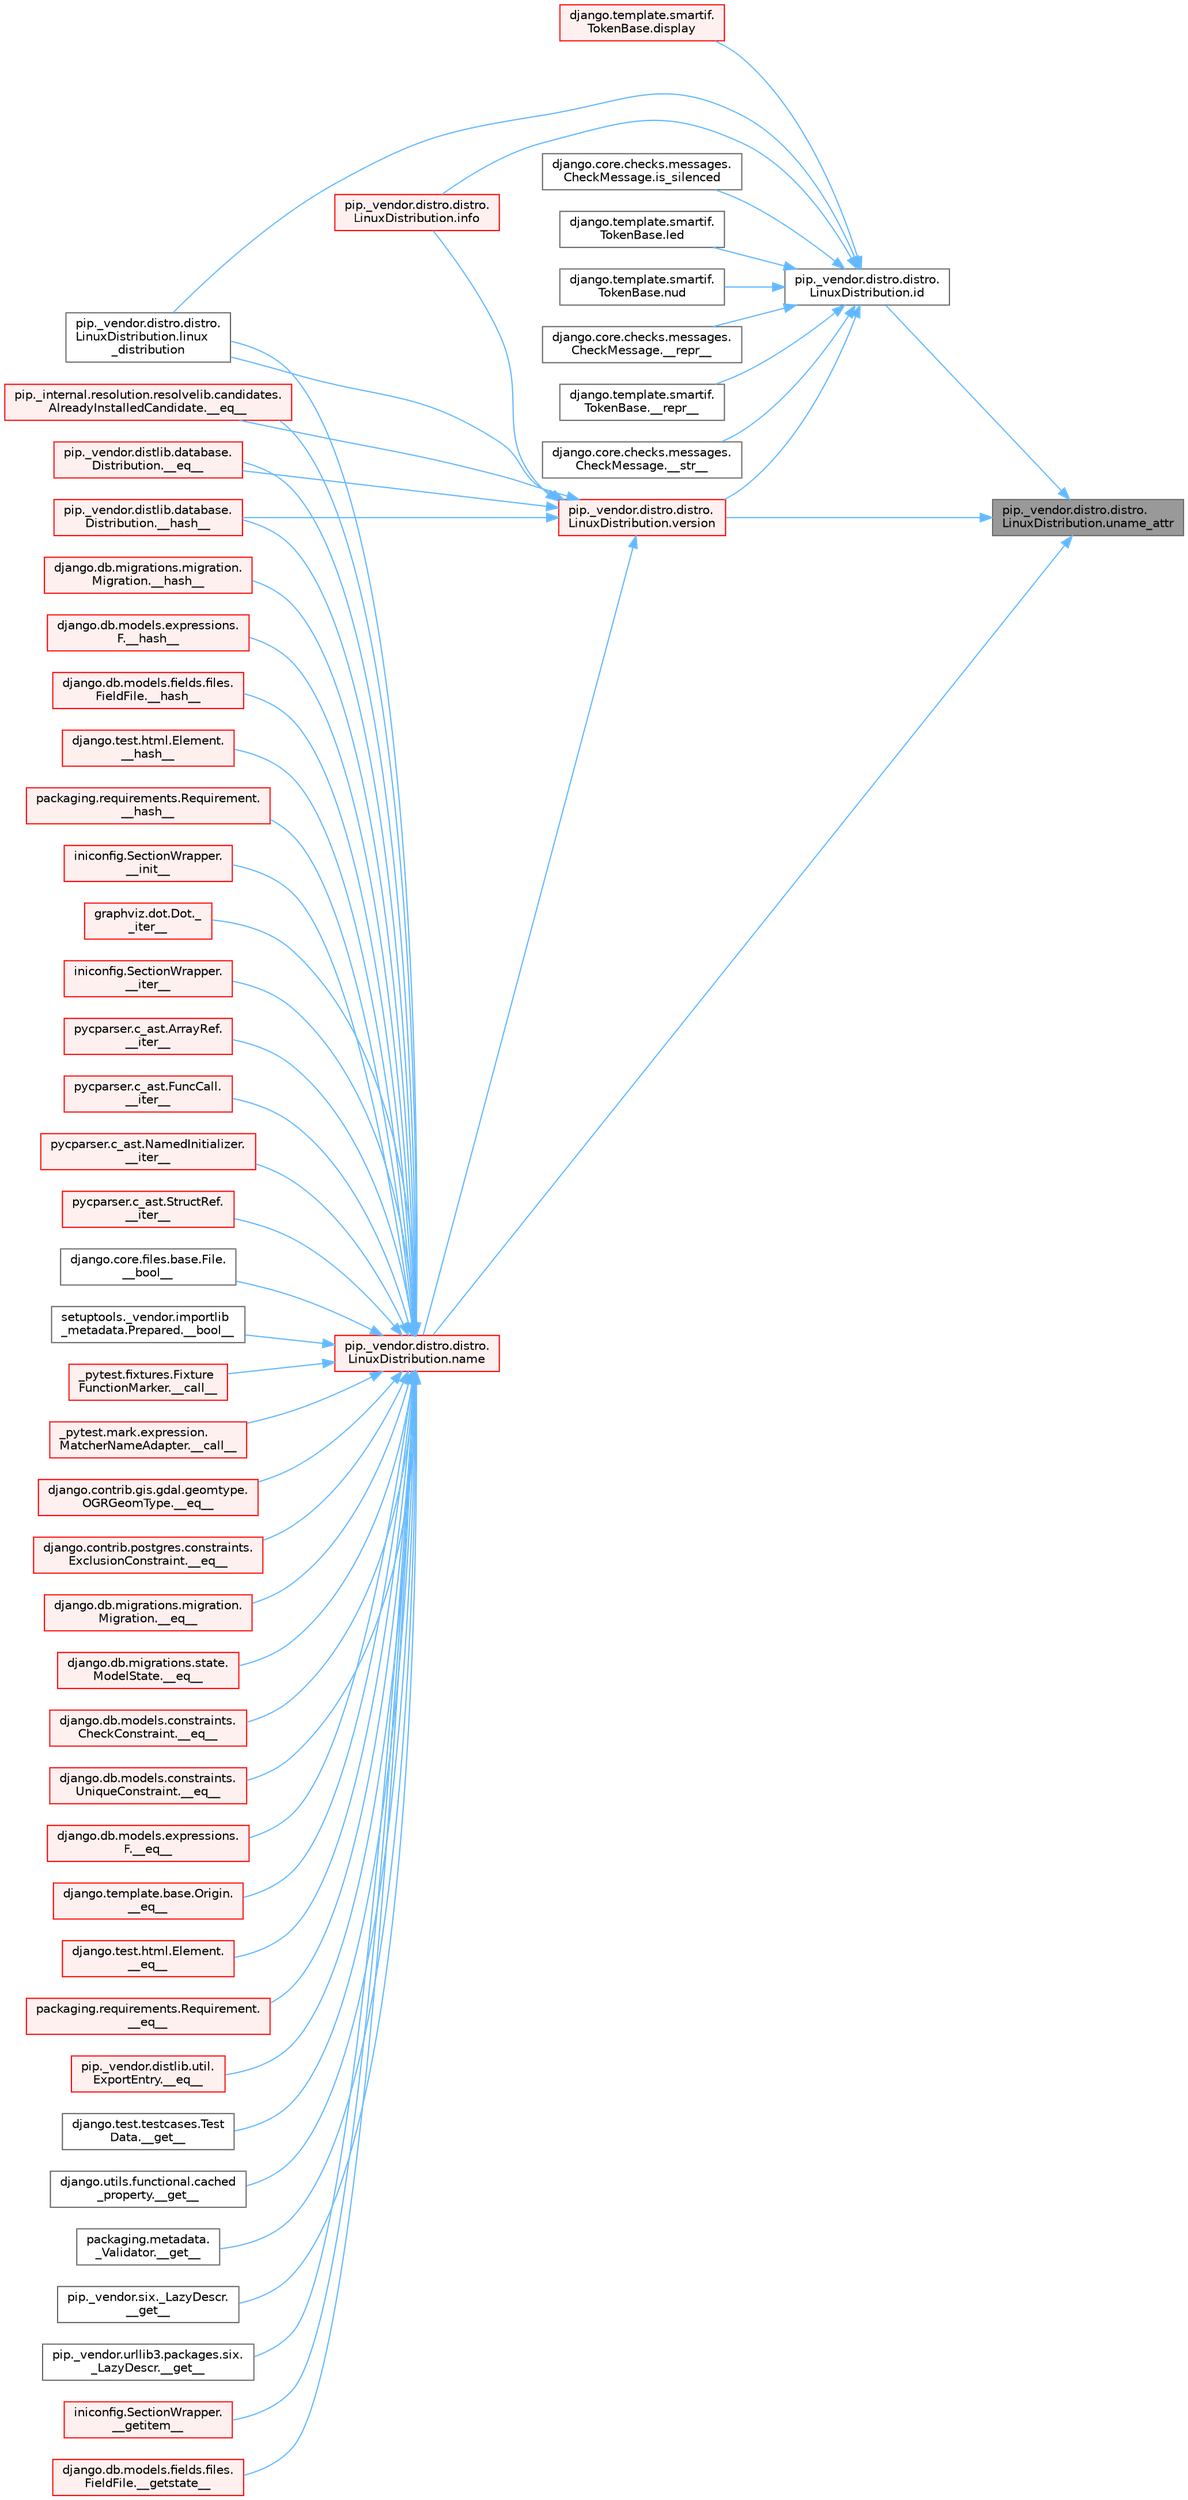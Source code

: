 digraph "pip._vendor.distro.distro.LinuxDistribution.uname_attr"
{
 // LATEX_PDF_SIZE
  bgcolor="transparent";
  edge [fontname=Helvetica,fontsize=10,labelfontname=Helvetica,labelfontsize=10];
  node [fontname=Helvetica,fontsize=10,shape=box,height=0.2,width=0.4];
  rankdir="RL";
  Node1 [id="Node000001",label="pip._vendor.distro.distro.\lLinuxDistribution.uname_attr",height=0.2,width=0.4,color="gray40", fillcolor="grey60", style="filled", fontcolor="black",tooltip=" "];
  Node1 -> Node2 [id="edge1_Node000001_Node000002",dir="back",color="steelblue1",style="solid",tooltip=" "];
  Node2 [id="Node000002",label="pip._vendor.distro.distro.\lLinuxDistribution.id",height=0.2,width=0.4,color="grey40", fillcolor="white", style="filled",URL="$classpip_1_1__vendor_1_1distro_1_1distro_1_1_linux_distribution.html#aec57d97b3bd82778371db7afa1d5b877",tooltip=" "];
  Node2 -> Node3 [id="edge2_Node000002_Node000003",dir="back",color="steelblue1",style="solid",tooltip=" "];
  Node3 [id="Node000003",label="django.core.checks.messages.\lCheckMessage.__repr__",height=0.2,width=0.4,color="grey40", fillcolor="white", style="filled",URL="$classdjango_1_1core_1_1checks_1_1messages_1_1_check_message.html#aacd437544c605df73955ce188f1ec16c",tooltip=" "];
  Node2 -> Node4 [id="edge3_Node000002_Node000004",dir="back",color="steelblue1",style="solid",tooltip=" "];
  Node4 [id="Node000004",label="django.template.smartif.\lTokenBase.__repr__",height=0.2,width=0.4,color="grey40", fillcolor="white", style="filled",URL="$classdjango_1_1template_1_1smartif_1_1_token_base.html#a8ee61204df12d80d48cdb6e41f74b94c",tooltip=" "];
  Node2 -> Node5 [id="edge4_Node000002_Node000005",dir="back",color="steelblue1",style="solid",tooltip=" "];
  Node5 [id="Node000005",label="django.core.checks.messages.\lCheckMessage.__str__",height=0.2,width=0.4,color="grey40", fillcolor="white", style="filled",URL="$classdjango_1_1core_1_1checks_1_1messages_1_1_check_message.html#a5a594547b767061367294e697ac8af32",tooltip=" "];
  Node2 -> Node6 [id="edge5_Node000002_Node000006",dir="back",color="steelblue1",style="solid",tooltip=" "];
  Node6 [id="Node000006",label="django.template.smartif.\lTokenBase.display",height=0.2,width=0.4,color="red", fillcolor="#FFF0F0", style="filled",URL="$classdjango_1_1template_1_1smartif_1_1_token_base.html#af8ccd5b8a53d5f0cd5f3f3e853752070",tooltip=" "];
  Node2 -> Node2457 [id="edge6_Node000002_Node002457",dir="back",color="steelblue1",style="solid",tooltip=" "];
  Node2457 [id="Node002457",label="pip._vendor.distro.distro.\lLinuxDistribution.info",height=0.2,width=0.4,color="red", fillcolor="#FFF0F0", style="filled",URL="$classpip_1_1__vendor_1_1distro_1_1distro_1_1_linux_distribution.html#a006af842ff29a5797a718d5b6f853c95",tooltip=" "];
  Node2 -> Node3184 [id="edge7_Node000002_Node003184",dir="back",color="steelblue1",style="solid",tooltip=" "];
  Node3184 [id="Node003184",label="django.core.checks.messages.\lCheckMessage.is_silenced",height=0.2,width=0.4,color="grey40", fillcolor="white", style="filled",URL="$classdjango_1_1core_1_1checks_1_1messages_1_1_check_message.html#a060352835bfe4fe7ba9558592c1cc04f",tooltip=" "];
  Node2 -> Node3185 [id="edge8_Node000002_Node003185",dir="back",color="steelblue1",style="solid",tooltip=" "];
  Node3185 [id="Node003185",label="django.template.smartif.\lTokenBase.led",height=0.2,width=0.4,color="grey40", fillcolor="white", style="filled",URL="$classdjango_1_1template_1_1smartif_1_1_token_base.html#aa7547de5b3294682f4ce0a9abbb26756",tooltip=" "];
  Node2 -> Node2041 [id="edge9_Node000002_Node002041",dir="back",color="steelblue1",style="solid",tooltip=" "];
  Node2041 [id="Node002041",label="pip._vendor.distro.distro.\lLinuxDistribution.linux\l_distribution",height=0.2,width=0.4,color="grey40", fillcolor="white", style="filled",URL="$classpip_1_1__vendor_1_1distro_1_1distro_1_1_linux_distribution.html#a3babc6762bf16e331f59bf3b90d820ee",tooltip=" "];
  Node2 -> Node3186 [id="edge10_Node000002_Node003186",dir="back",color="steelblue1",style="solid",tooltip=" "];
  Node3186 [id="Node003186",label="django.template.smartif.\lTokenBase.nud",height=0.2,width=0.4,color="grey40", fillcolor="white", style="filled",URL="$classdjango_1_1template_1_1smartif_1_1_token_base.html#ad1a7cd0a1aea26a6cc69c4973e1d7e76",tooltip=" "];
  Node2 -> Node3187 [id="edge11_Node000002_Node003187",dir="back",color="steelblue1",style="solid",tooltip=" "];
  Node3187 [id="Node003187",label="pip._vendor.distro.distro.\lLinuxDistribution.version",height=0.2,width=0.4,color="red", fillcolor="#FFF0F0", style="filled",URL="$classpip_1_1__vendor_1_1distro_1_1distro_1_1_linux_distribution.html#a35f4d1557d49774f4cb5c3f52fca0676",tooltip=" "];
  Node3187 -> Node1000 [id="edge12_Node003187_Node001000",dir="back",color="steelblue1",style="solid",tooltip=" "];
  Node1000 [id="Node001000",label="pip._internal.resolution.resolvelib.candidates.\lAlreadyInstalledCandidate.__eq__",height=0.2,width=0.4,color="red", fillcolor="#FFF0F0", style="filled",URL="$classpip_1_1__internal_1_1resolution_1_1resolvelib_1_1candidates_1_1_already_installed_candidate.html#a94393be14236fb68b64ac2b9f1e89d53",tooltip=" "];
  Node3187 -> Node1001 [id="edge13_Node003187_Node001001",dir="back",color="steelblue1",style="solid",tooltip=" "];
  Node1001 [id="Node001001",label="pip._vendor.distlib.database.\lDistribution.__eq__",height=0.2,width=0.4,color="red", fillcolor="#FFF0F0", style="filled",URL="$classpip_1_1__vendor_1_1distlib_1_1database_1_1_distribution.html#aba7030b239fad6f8faac6fcb9bec27c2",tooltip=" "];
  Node3187 -> Node1015 [id="edge14_Node003187_Node001015",dir="back",color="steelblue1",style="solid",tooltip=" "];
  Node1015 [id="Node001015",label="pip._vendor.distlib.database.\lDistribution.__hash__",height=0.2,width=0.4,color="red", fillcolor="#FFF0F0", style="filled",URL="$classpip_1_1__vendor_1_1distlib_1_1database_1_1_distribution.html#af9d117c9909f8cbf07f12c723b145c3b",tooltip=" "];
  Node3187 -> Node2457 [id="edge15_Node003187_Node002457",dir="back",color="steelblue1",style="solid",tooltip=" "];
  Node3187 -> Node2041 [id="edge16_Node003187_Node002041",dir="back",color="steelblue1",style="solid",tooltip=" "];
  Node3187 -> Node2505 [id="edge17_Node003187_Node002505",dir="back",color="steelblue1",style="solid",tooltip=" "];
  Node2505 [id="Node002505",label="pip._vendor.distro.distro.\lLinuxDistribution.name",height=0.2,width=0.4,color="red", fillcolor="#FFF0F0", style="filled",URL="$classpip_1_1__vendor_1_1distro_1_1distro_1_1_linux_distribution.html#a0f30009e5f86e89a27bd187e8a759e32",tooltip=" "];
  Node2505 -> Node989 [id="edge18_Node002505_Node000989",dir="back",color="steelblue1",style="solid",tooltip=" "];
  Node989 [id="Node000989",label="django.core.files.base.File.\l__bool__",height=0.2,width=0.4,color="grey40", fillcolor="white", style="filled",URL="$classdjango_1_1core_1_1files_1_1base_1_1_file.html#adf07dd46020c7160b2257d9e3da4bc43",tooltip=" "];
  Node2505 -> Node990 [id="edge19_Node002505_Node000990",dir="back",color="steelblue1",style="solid",tooltip=" "];
  Node990 [id="Node000990",label="setuptools._vendor.importlib\l_metadata.Prepared.__bool__",height=0.2,width=0.4,color="grey40", fillcolor="white", style="filled",URL="$classsetuptools_1_1__vendor_1_1importlib__metadata_1_1_prepared.html#a0395661b38fe11742f24c0482962b913",tooltip=" "];
  Node2505 -> Node991 [id="edge20_Node002505_Node000991",dir="back",color="steelblue1",style="solid",tooltip=" "];
  Node991 [id="Node000991",label="_pytest.fixtures.Fixture\lFunctionMarker.__call__",height=0.2,width=0.4,color="red", fillcolor="#FFF0F0", style="filled",URL="$class__pytest_1_1fixtures_1_1_fixture_function_marker.html#acc9c789cb8d19388b24d740159ba305d",tooltip=" "];
  Node2505 -> Node992 [id="edge21_Node002505_Node000992",dir="back",color="steelblue1",style="solid",tooltip=" "];
  Node992 [id="Node000992",label="_pytest.mark.expression.\lMatcherNameAdapter.__call__",height=0.2,width=0.4,color="red", fillcolor="#FFF0F0", style="filled",URL="$class__pytest_1_1mark_1_1expression_1_1_matcher_name_adapter.html#a7ecd7564e2e67d5ac026d25db1466389",tooltip=" "];
  Node2505 -> Node993 [id="edge22_Node002505_Node000993",dir="back",color="steelblue1",style="solid",tooltip=" "];
  Node993 [id="Node000993",label="django.contrib.gis.gdal.geomtype.\lOGRGeomType.__eq__",height=0.2,width=0.4,color="red", fillcolor="#FFF0F0", style="filled",URL="$classdjango_1_1contrib_1_1gis_1_1gdal_1_1geomtype_1_1_o_g_r_geom_type.html#a878253f899634c312b64add448108474",tooltip=" "];
  Node2505 -> Node528 [id="edge23_Node002505_Node000528",dir="back",color="steelblue1",style="solid",tooltip=" "];
  Node528 [id="Node000528",label="django.contrib.postgres.constraints.\lExclusionConstraint.__eq__",height=0.2,width=0.4,color="red", fillcolor="#FFF0F0", style="filled",URL="$classdjango_1_1contrib_1_1postgres_1_1constraints_1_1_exclusion_constraint.html#af496d048323e51177e1239475f9fe47c",tooltip=" "];
  Node2505 -> Node994 [id="edge24_Node002505_Node000994",dir="back",color="steelblue1",style="solid",tooltip=" "];
  Node994 [id="Node000994",label="django.db.migrations.migration.\lMigration.__eq__",height=0.2,width=0.4,color="red", fillcolor="#FFF0F0", style="filled",URL="$classdjango_1_1db_1_1migrations_1_1migration_1_1_migration.html#a0234090d18f01ee0a7a23b98a036ac79",tooltip=" "];
  Node2505 -> Node995 [id="edge25_Node002505_Node000995",dir="back",color="steelblue1",style="solid",tooltip=" "];
  Node995 [id="Node000995",label="django.db.migrations.state.\lModelState.__eq__",height=0.2,width=0.4,color="red", fillcolor="#FFF0F0", style="filled",URL="$classdjango_1_1db_1_1migrations_1_1state_1_1_model_state.html#ae338faa36574cfa53f86dac5ac80176d",tooltip=" "];
  Node2505 -> Node792 [id="edge26_Node002505_Node000792",dir="back",color="steelblue1",style="solid",tooltip=" "];
  Node792 [id="Node000792",label="django.db.models.constraints.\lCheckConstraint.__eq__",height=0.2,width=0.4,color="red", fillcolor="#FFF0F0", style="filled",URL="$classdjango_1_1db_1_1models_1_1constraints_1_1_check_constraint.html#a55875a553e53009967129f8b8a269475",tooltip=" "];
  Node2505 -> Node529 [id="edge27_Node002505_Node000529",dir="back",color="steelblue1",style="solid",tooltip=" "];
  Node529 [id="Node000529",label="django.db.models.constraints.\lUniqueConstraint.__eq__",height=0.2,width=0.4,color="red", fillcolor="#FFF0F0", style="filled",URL="$classdjango_1_1db_1_1models_1_1constraints_1_1_unique_constraint.html#a1a877e5c6def4673a480b3fd44e3ad19",tooltip=" "];
  Node2505 -> Node996 [id="edge28_Node002505_Node000996",dir="back",color="steelblue1",style="solid",tooltip=" "];
  Node996 [id="Node000996",label="django.db.models.expressions.\lF.__eq__",height=0.2,width=0.4,color="red", fillcolor="#FFF0F0", style="filled",URL="$classdjango_1_1db_1_1models_1_1expressions_1_1_f.html#ae5a4762383529ca2924f76683eede0d2",tooltip=" "];
  Node2505 -> Node997 [id="edge29_Node002505_Node000997",dir="back",color="steelblue1",style="solid",tooltip=" "];
  Node997 [id="Node000997",label="django.template.base.Origin.\l__eq__",height=0.2,width=0.4,color="red", fillcolor="#FFF0F0", style="filled",URL="$classdjango_1_1template_1_1base_1_1_origin.html#aceaf6f15e79a904eef75db1caa454d5c",tooltip=" "];
  Node2505 -> Node998 [id="edge30_Node002505_Node000998",dir="back",color="steelblue1",style="solid",tooltip=" "];
  Node998 [id="Node000998",label="django.test.html.Element.\l__eq__",height=0.2,width=0.4,color="red", fillcolor="#FFF0F0", style="filled",URL="$classdjango_1_1test_1_1html_1_1_element.html#a287e83f2ae4a6f13b9e00d7b70ee5d47",tooltip=" "];
  Node2505 -> Node999 [id="edge31_Node002505_Node000999",dir="back",color="steelblue1",style="solid",tooltip=" "];
  Node999 [id="Node000999",label="packaging.requirements.Requirement.\l__eq__",height=0.2,width=0.4,color="red", fillcolor="#FFF0F0", style="filled",URL="$classpackaging_1_1requirements_1_1_requirement.html#ae285c586a0e8b9e700b0f5f25e2c2671",tooltip=" "];
  Node2505 -> Node1000 [id="edge32_Node002505_Node001000",dir="back",color="steelblue1",style="solid",tooltip=" "];
  Node2505 -> Node1001 [id="edge33_Node002505_Node001001",dir="back",color="steelblue1",style="solid",tooltip=" "];
  Node2505 -> Node1002 [id="edge34_Node002505_Node001002",dir="back",color="steelblue1",style="solid",tooltip=" "];
  Node1002 [id="Node001002",label="pip._vendor.distlib.util.\lExportEntry.__eq__",height=0.2,width=0.4,color="red", fillcolor="#FFF0F0", style="filled",URL="$classpip_1_1__vendor_1_1distlib_1_1util_1_1_export_entry.html#a0fb0e6e2d6aa56973f97290b051c5709",tooltip=" "];
  Node2505 -> Node166 [id="edge35_Node002505_Node000166",dir="back",color="steelblue1",style="solid",tooltip=" "];
  Node166 [id="Node000166",label="django.test.testcases.Test\lData.__get__",height=0.2,width=0.4,color="grey40", fillcolor="white", style="filled",URL="$classdjango_1_1test_1_1testcases_1_1_test_data.html#a6b90c1a9262cf266d34b5e5faa257454",tooltip=" "];
  Node2505 -> Node1003 [id="edge36_Node002505_Node001003",dir="back",color="steelblue1",style="solid",tooltip=" "];
  Node1003 [id="Node001003",label="django.utils.functional.cached\l_property.__get__",height=0.2,width=0.4,color="grey40", fillcolor="white", style="filled",URL="$classdjango_1_1utils_1_1functional_1_1cached__property.html#aea06f0393fa1ebeb0e878b1df50e0ea6",tooltip=" "];
  Node2505 -> Node1004 [id="edge37_Node002505_Node001004",dir="back",color="steelblue1",style="solid",tooltip=" "];
  Node1004 [id="Node001004",label="packaging.metadata.\l_Validator.__get__",height=0.2,width=0.4,color="grey40", fillcolor="white", style="filled",URL="$classpackaging_1_1metadata_1_1___validator.html#aee57fdc6ee4e64af0551e761a2339d22",tooltip=" "];
  Node2505 -> Node1005 [id="edge38_Node002505_Node001005",dir="back",color="steelblue1",style="solid",tooltip=" "];
  Node1005 [id="Node001005",label="pip._vendor.six._LazyDescr.\l__get__",height=0.2,width=0.4,color="grey40", fillcolor="white", style="filled",URL="$classpip_1_1__vendor_1_1six_1_1___lazy_descr.html#aeb559285af794a2be524d8e532244a3e",tooltip=" "];
  Node2505 -> Node1006 [id="edge39_Node002505_Node001006",dir="back",color="steelblue1",style="solid",tooltip=" "];
  Node1006 [id="Node001006",label="pip._vendor.urllib3.packages.six.\l_LazyDescr.__get__",height=0.2,width=0.4,color="grey40", fillcolor="white", style="filled",URL="$classpip_1_1__vendor_1_1urllib3_1_1packages_1_1six_1_1___lazy_descr.html#a08ccd0501dd1c57d35df463db038355d",tooltip=" "];
  Node2505 -> Node1007 [id="edge40_Node002505_Node001007",dir="back",color="steelblue1",style="solid",tooltip=" "];
  Node1007 [id="Node001007",label="iniconfig.SectionWrapper.\l__getitem__",height=0.2,width=0.4,color="red", fillcolor="#FFF0F0", style="filled",URL="$classiniconfig_1_1_section_wrapper.html#a3fc976958f26ef38b05fa3a8e6df2a4e",tooltip=" "];
  Node2505 -> Node1008 [id="edge41_Node002505_Node001008",dir="back",color="steelblue1",style="solid",tooltip=" "];
  Node1008 [id="Node001008",label="django.db.models.fields.files.\lFieldFile.__getstate__",height=0.2,width=0.4,color="red", fillcolor="#FFF0F0", style="filled",URL="$classdjango_1_1db_1_1models_1_1fields_1_1files_1_1_field_file.html#abe72652d5f16633f345ef032fd8e3b5c",tooltip=" "];
  Node2505 -> Node1010 [id="edge42_Node002505_Node001010",dir="back",color="steelblue1",style="solid",tooltip=" "];
  Node1010 [id="Node001010",label="django.db.migrations.migration.\lMigration.__hash__",height=0.2,width=0.4,color="red", fillcolor="#FFF0F0", style="filled",URL="$classdjango_1_1db_1_1migrations_1_1migration_1_1_migration.html#aae8f7f62ce57be42f7b5af2e49edf919",tooltip=" "];
  Node2505 -> Node1011 [id="edge43_Node002505_Node001011",dir="back",color="steelblue1",style="solid",tooltip=" "];
  Node1011 [id="Node001011",label="django.db.models.expressions.\lF.__hash__",height=0.2,width=0.4,color="red", fillcolor="#FFF0F0", style="filled",URL="$classdjango_1_1db_1_1models_1_1expressions_1_1_f.html#a6431516addfd350b0b6ed0e51165f7c1",tooltip=" "];
  Node2505 -> Node1012 [id="edge44_Node002505_Node001012",dir="back",color="steelblue1",style="solid",tooltip=" "];
  Node1012 [id="Node001012",label="django.db.models.fields.files.\lFieldFile.__hash__",height=0.2,width=0.4,color="red", fillcolor="#FFF0F0", style="filled",URL="$classdjango_1_1db_1_1models_1_1fields_1_1files_1_1_field_file.html#a3d0916f2296d973216a37e30a933c401",tooltip=" "];
  Node2505 -> Node1013 [id="edge45_Node002505_Node001013",dir="back",color="steelblue1",style="solid",tooltip=" "];
  Node1013 [id="Node001013",label="django.test.html.Element.\l__hash__",height=0.2,width=0.4,color="red", fillcolor="#FFF0F0", style="filled",URL="$classdjango_1_1test_1_1html_1_1_element.html#a9e783fdad624f8860a95fe7662ea85f3",tooltip=" "];
  Node2505 -> Node1014 [id="edge46_Node002505_Node001014",dir="back",color="steelblue1",style="solid",tooltip=" "];
  Node1014 [id="Node001014",label="packaging.requirements.Requirement.\l__hash__",height=0.2,width=0.4,color="red", fillcolor="#FFF0F0", style="filled",URL="$classpackaging_1_1requirements_1_1_requirement.html#a69426ed6e3cc347033b3096195023bfc",tooltip=" "];
  Node2505 -> Node1015 [id="edge47_Node002505_Node001015",dir="back",color="steelblue1",style="solid",tooltip=" "];
  Node2505 -> Node1016 [id="edge48_Node002505_Node001016",dir="back",color="steelblue1",style="solid",tooltip=" "];
  Node1016 [id="Node001016",label="iniconfig.SectionWrapper.\l__init__",height=0.2,width=0.4,color="red", fillcolor="#FFF0F0", style="filled",URL="$classiniconfig_1_1_section_wrapper.html#ac789fd178fa19b9e39994b6f79265620",tooltip=" "];
  Node2505 -> Node1017 [id="edge49_Node002505_Node001017",dir="back",color="steelblue1",style="solid",tooltip=" "];
  Node1017 [id="Node001017",label="graphviz.dot.Dot._\l_iter__",height=0.2,width=0.4,color="red", fillcolor="#FFF0F0", style="filled",URL="$classgraphviz_1_1dot_1_1_dot.html#ad581ae397ceb7e0bef9698433ce3a2a4",tooltip=" "];
  Node2505 -> Node1018 [id="edge50_Node002505_Node001018",dir="back",color="steelblue1",style="solid",tooltip=" "];
  Node1018 [id="Node001018",label="iniconfig.SectionWrapper.\l__iter__",height=0.2,width=0.4,color="red", fillcolor="#FFF0F0", style="filled",URL="$classiniconfig_1_1_section_wrapper.html#a7cd33b3569c0daafd76e11dcaf5bfdf2",tooltip=" "];
  Node2505 -> Node1019 [id="edge51_Node002505_Node001019",dir="back",color="steelblue1",style="solid",tooltip=" "];
  Node1019 [id="Node001019",label="pycparser.c_ast.ArrayRef.\l__iter__",height=0.2,width=0.4,color="red", fillcolor="#FFF0F0", style="filled",URL="$classpycparser_1_1c__ast_1_1_array_ref.html#a1a69033eb783e23c22da33fe4f791b6d",tooltip=" "];
  Node2505 -> Node1020 [id="edge52_Node002505_Node001020",dir="back",color="steelblue1",style="solid",tooltip=" "];
  Node1020 [id="Node001020",label="pycparser.c_ast.FuncCall.\l__iter__",height=0.2,width=0.4,color="red", fillcolor="#FFF0F0", style="filled",URL="$classpycparser_1_1c__ast_1_1_func_call.html#af6a1cc2e46c11f1e12f06f9e2de94fd5",tooltip=" "];
  Node2505 -> Node1021 [id="edge53_Node002505_Node001021",dir="back",color="steelblue1",style="solid",tooltip=" "];
  Node1021 [id="Node001021",label="pycparser.c_ast.NamedInitializer.\l__iter__",height=0.2,width=0.4,color="red", fillcolor="#FFF0F0", style="filled",URL="$classpycparser_1_1c__ast_1_1_named_initializer.html#ae4d6e91327cfec771f7a0579cfb7d235",tooltip=" "];
  Node2505 -> Node1022 [id="edge54_Node002505_Node001022",dir="back",color="steelblue1",style="solid",tooltip=" "];
  Node1022 [id="Node001022",label="pycparser.c_ast.StructRef.\l__iter__",height=0.2,width=0.4,color="red", fillcolor="#FFF0F0", style="filled",URL="$classpycparser_1_1c__ast_1_1_struct_ref.html#adc730771fdefc02f37b63af08abc8a74",tooltip=" "];
  Node2505 -> Node2041 [id="edge55_Node002505_Node002041",dir="back",color="steelblue1",style="solid",tooltip=" "];
  Node1 -> Node2505 [id="edge56_Node000001_Node002505",dir="back",color="steelblue1",style="solid",tooltip=" "];
  Node1 -> Node3187 [id="edge57_Node000001_Node003187",dir="back",color="steelblue1",style="solid",tooltip=" "];
}
